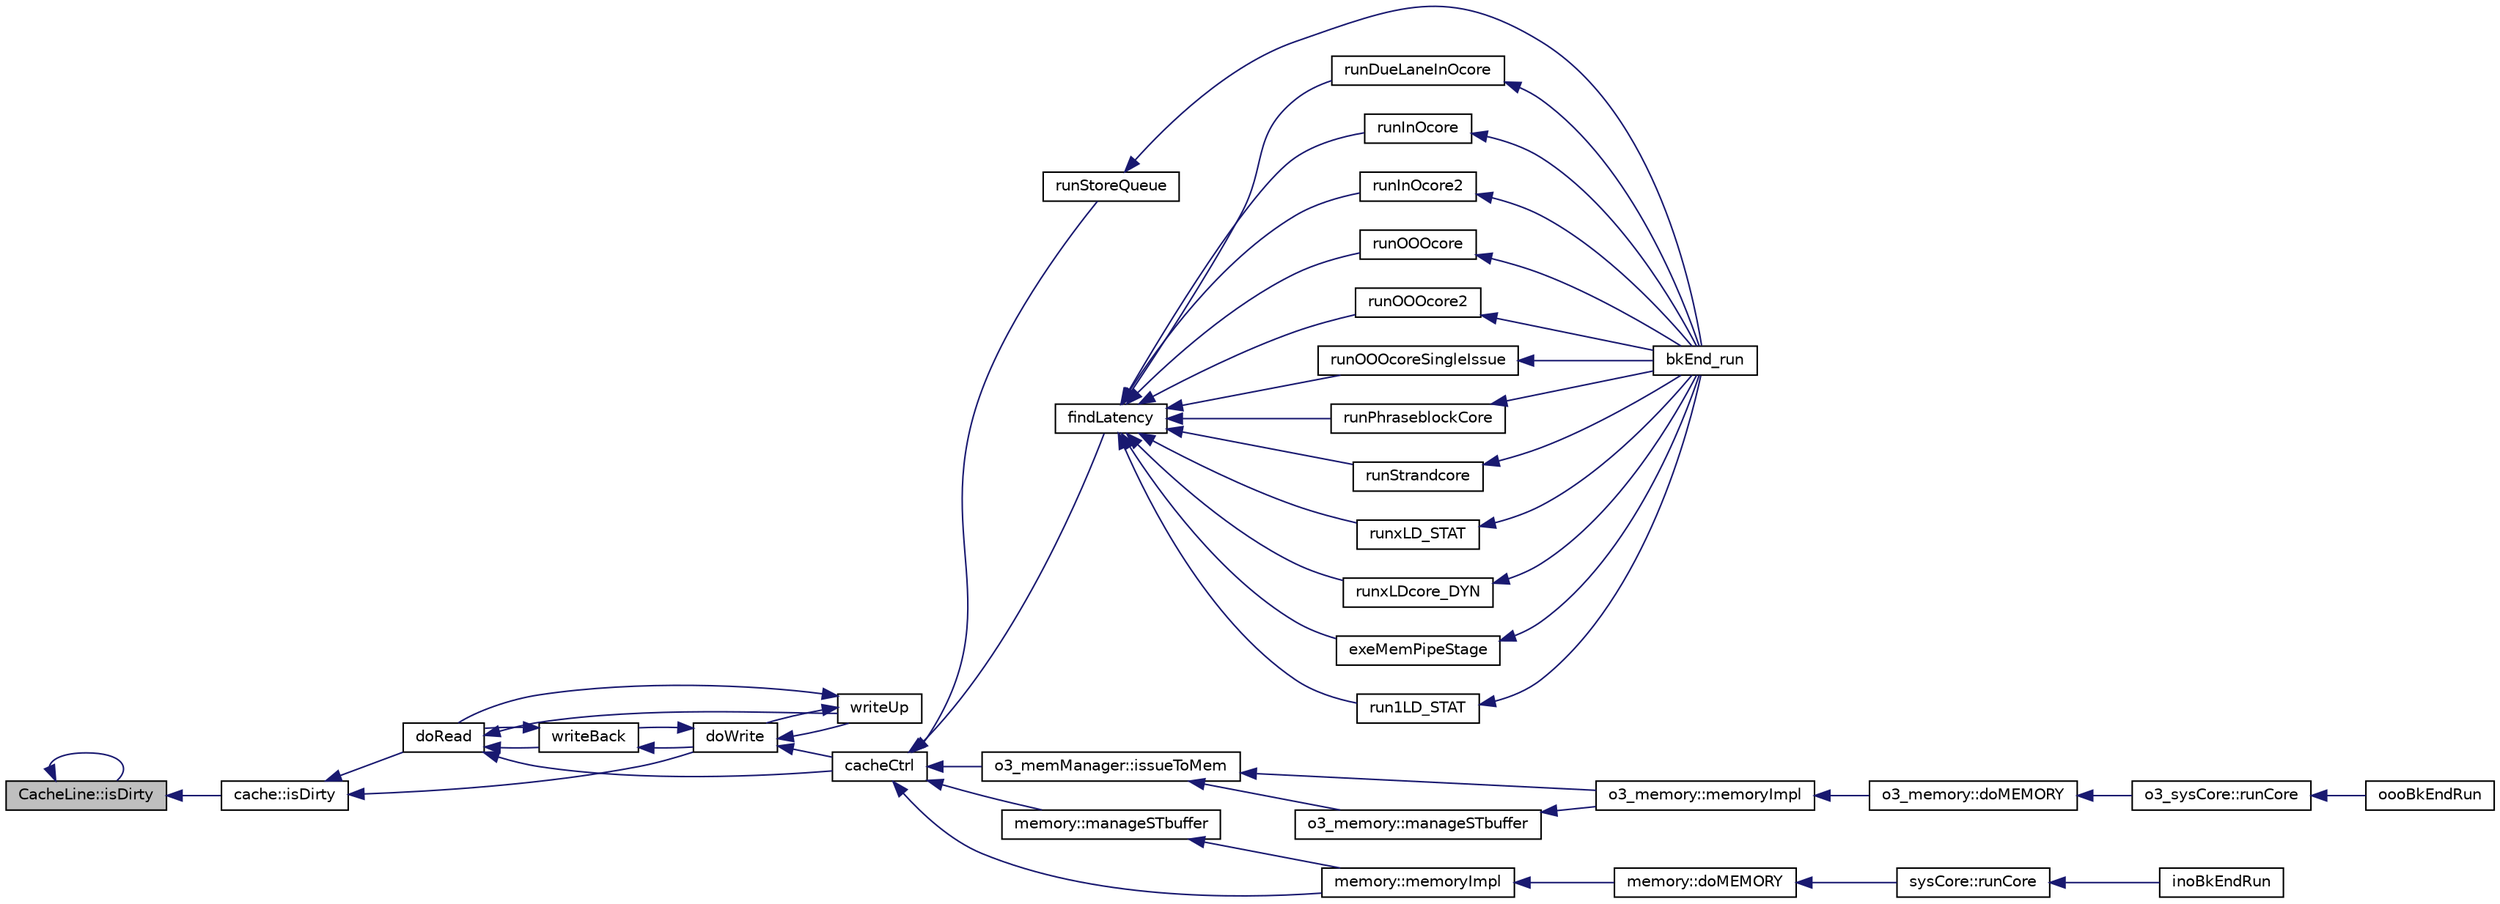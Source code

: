 digraph G
{
  edge [fontname="Helvetica",fontsize="10",labelfontname="Helvetica",labelfontsize="10"];
  node [fontname="Helvetica",fontsize="10",shape=record];
  rankdir=LR;
  Node1 [label="CacheLine::isDirty",height=0.2,width=0.4,color="black", fillcolor="grey75", style="filled" fontcolor="black"];
  Node1 -> Node1 [dir=back,color="midnightblue",fontsize="10",style="solid",fontname="Helvetica"];
  Node1 -> Node2 [dir=back,color="midnightblue",fontsize="10",style="solid",fontname="Helvetica"];
  Node2 [label="cache::isDirty",height=0.2,width=0.4,color="black", fillcolor="white", style="filled",URL="$classcache.html#ab1edc7f06068472ac043cbd293ae83ea"];
  Node2 -> Node3 [dir=back,color="midnightblue",fontsize="10",style="solid",fontname="Helvetica"];
  Node3 [label="doRead",height=0.2,width=0.4,color="black", fillcolor="white", style="filled",URL="$cacheCtrl_8h.html#aca22aa31c1e2231d94dea96de677955a"];
  Node3 -> Node4 [dir=back,color="midnightblue",fontsize="10",style="solid",fontname="Helvetica"];
  Node4 [label="cacheCtrl",height=0.2,width=0.4,color="black", fillcolor="white", style="filled",URL="$cacheCtrl_8h.html#a647b95d4a9cb0f09d95d2adfaf25e1d7"];
  Node4 -> Node5 [dir=back,color="midnightblue",fontsize="10",style="solid",fontname="Helvetica"];
  Node5 [label="findLatency",height=0.2,width=0.4,color="black", fillcolor="white", style="filled",URL="$bkEnd_8cpp.html#a425e040d7cdd063c48e543f19d61d29e"];
  Node5 -> Node6 [dir=back,color="midnightblue",fontsize="10",style="solid",fontname="Helvetica"];
  Node6 [label="exeMemPipeStage",height=0.2,width=0.4,color="black", fillcolor="white", style="filled",URL="$bkEnd_8cpp.html#a184a478d12000544a380c7aa50a9894d"];
  Node6 -> Node7 [dir=back,color="midnightblue",fontsize="10",style="solid",fontname="Helvetica"];
  Node7 [label="bkEnd_run",height=0.2,width=0.4,color="black", fillcolor="white", style="filled",URL="$bkEnd_8h.html#a0de885ce07273f37e162ecb0e63ec95d"];
  Node5 -> Node8 [dir=back,color="midnightblue",fontsize="10",style="solid",fontname="Helvetica"];
  Node8 [label="run1LD_STAT",height=0.2,width=0.4,color="black", fillcolor="white", style="filled",URL="$bkEnd_8cpp.html#a97c39e40275c8b88452f484247c641e6"];
  Node8 -> Node7 [dir=back,color="midnightblue",fontsize="10",style="solid",fontname="Helvetica"];
  Node5 -> Node9 [dir=back,color="midnightblue",fontsize="10",style="solid",fontname="Helvetica"];
  Node9 [label="runDueLaneInOcore",height=0.2,width=0.4,color="black", fillcolor="white", style="filled",URL="$bkEnd_8cpp.html#ace2244168da67b24c25de5eeb8e324e7"];
  Node9 -> Node7 [dir=back,color="midnightblue",fontsize="10",style="solid",fontname="Helvetica"];
  Node5 -> Node10 [dir=back,color="midnightblue",fontsize="10",style="solid",fontname="Helvetica"];
  Node10 [label="runInOcore",height=0.2,width=0.4,color="black", fillcolor="white", style="filled",URL="$bkEnd_8cpp.html#a08f23b53db9ac916db6ee3b82c8a80a9"];
  Node10 -> Node7 [dir=back,color="midnightblue",fontsize="10",style="solid",fontname="Helvetica"];
  Node5 -> Node11 [dir=back,color="midnightblue",fontsize="10",style="solid",fontname="Helvetica"];
  Node11 [label="runInOcore2",height=0.2,width=0.4,color="black", fillcolor="white", style="filled",URL="$bkEnd_8cpp.html#ac12de6e25fc3f32a278fbc174b77bcf8"];
  Node11 -> Node7 [dir=back,color="midnightblue",fontsize="10",style="solid",fontname="Helvetica"];
  Node5 -> Node12 [dir=back,color="midnightblue",fontsize="10",style="solid",fontname="Helvetica"];
  Node12 [label="runOOOcore",height=0.2,width=0.4,color="black", fillcolor="white", style="filled",URL="$bkEnd_8cpp.html#a0048e706dd30cad67418041c870d1850"];
  Node12 -> Node7 [dir=back,color="midnightblue",fontsize="10",style="solid",fontname="Helvetica"];
  Node5 -> Node13 [dir=back,color="midnightblue",fontsize="10",style="solid",fontname="Helvetica"];
  Node13 [label="runOOOcore2",height=0.2,width=0.4,color="black", fillcolor="white", style="filled",URL="$bkEnd_8cpp.html#a1e86a57f718ccc5c785cb2f69e4eb150"];
  Node13 -> Node7 [dir=back,color="midnightblue",fontsize="10",style="solid",fontname="Helvetica"];
  Node5 -> Node14 [dir=back,color="midnightblue",fontsize="10",style="solid",fontname="Helvetica"];
  Node14 [label="runOOOcoreSingleIssue",height=0.2,width=0.4,color="black", fillcolor="white", style="filled",URL="$bkEnd_8cpp.html#a10447d26aeb9ab403590f64c71683174"];
  Node14 -> Node7 [dir=back,color="midnightblue",fontsize="10",style="solid",fontname="Helvetica"];
  Node5 -> Node15 [dir=back,color="midnightblue",fontsize="10",style="solid",fontname="Helvetica"];
  Node15 [label="runPhraseblockCore",height=0.2,width=0.4,color="black", fillcolor="white", style="filled",URL="$bkEnd_8cpp.html#a6ce7251cbd93290a7c6774649b96b166"];
  Node15 -> Node7 [dir=back,color="midnightblue",fontsize="10",style="solid",fontname="Helvetica"];
  Node5 -> Node16 [dir=back,color="midnightblue",fontsize="10",style="solid",fontname="Helvetica"];
  Node16 [label="runStrandcore",height=0.2,width=0.4,color="black", fillcolor="white", style="filled",URL="$bkEnd_8cpp.html#a72051851d4c12247aaab4ed481b9c2d1"];
  Node16 -> Node7 [dir=back,color="midnightblue",fontsize="10",style="solid",fontname="Helvetica"];
  Node5 -> Node17 [dir=back,color="midnightblue",fontsize="10",style="solid",fontname="Helvetica"];
  Node17 [label="runxLD_STAT",height=0.2,width=0.4,color="black", fillcolor="white", style="filled",URL="$bkEnd_8cpp.html#a63d6bd6a56d403ccb003d08d98681a3b"];
  Node17 -> Node7 [dir=back,color="midnightblue",fontsize="10",style="solid",fontname="Helvetica"];
  Node5 -> Node18 [dir=back,color="midnightblue",fontsize="10",style="solid",fontname="Helvetica"];
  Node18 [label="runxLDcore_DYN",height=0.2,width=0.4,color="black", fillcolor="white", style="filled",URL="$bkEnd_8cpp.html#a00dd14f5dbcba28599ade0a3d5c47091"];
  Node18 -> Node7 [dir=back,color="midnightblue",fontsize="10",style="solid",fontname="Helvetica"];
  Node4 -> Node19 [dir=back,color="midnightblue",fontsize="10",style="solid",fontname="Helvetica"];
  Node19 [label="o3_memManager::issueToMem",height=0.2,width=0.4,color="black", fillcolor="white", style="filled",URL="$classo3__memManager.html#a9e44a6173a6b099fa6e7644960aac5cf"];
  Node19 -> Node20 [dir=back,color="midnightblue",fontsize="10",style="solid",fontname="Helvetica"];
  Node20 [label="o3_memory::manageSTbuffer",height=0.2,width=0.4,color="black", fillcolor="white", style="filled",URL="$classo3__memory.html#a91a7367c72346b355709afddef9296bf"];
  Node20 -> Node21 [dir=back,color="midnightblue",fontsize="10",style="solid",fontname="Helvetica"];
  Node21 [label="o3_memory::memoryImpl",height=0.2,width=0.4,color="black", fillcolor="white", style="filled",URL="$classo3__memory.html#ad44b31e95afd6e63f85401be8e58318d"];
  Node21 -> Node22 [dir=back,color="midnightblue",fontsize="10",style="solid",fontname="Helvetica"];
  Node22 [label="o3_memory::doMEMORY",height=0.2,width=0.4,color="black", fillcolor="white", style="filled",URL="$classo3__memory.html#a14fb30065edbb1758d0e4c9ac3f92433"];
  Node22 -> Node23 [dir=back,color="midnightblue",fontsize="10",style="solid",fontname="Helvetica"];
  Node23 [label="o3_sysCore::runCore",height=0.2,width=0.4,color="black", fillcolor="white", style="filled",URL="$classo3__sysCore.html#ab97edaa7f8ea74d7315b71d7d03a736c"];
  Node23 -> Node24 [dir=back,color="midnightblue",fontsize="10",style="solid",fontname="Helvetica"];
  Node24 [label="oooBkEndRun",height=0.2,width=0.4,color="black", fillcolor="white", style="filled",URL="$oooBkEnd_8h.html#aaa2cf7fe88073cf54894d48f17271d93"];
  Node19 -> Node21 [dir=back,color="midnightblue",fontsize="10",style="solid",fontname="Helvetica"];
  Node4 -> Node25 [dir=back,color="midnightblue",fontsize="10",style="solid",fontname="Helvetica"];
  Node25 [label="memory::manageSTbuffer",height=0.2,width=0.4,color="black", fillcolor="white", style="filled",URL="$classmemory.html#a43b452151bf034cd654a711b21078097"];
  Node25 -> Node26 [dir=back,color="midnightblue",fontsize="10",style="solid",fontname="Helvetica"];
  Node26 [label="memory::memoryImpl",height=0.2,width=0.4,color="black", fillcolor="white", style="filled",URL="$classmemory.html#a3c2b4025c057acb762cc6630f324d3dc"];
  Node26 -> Node27 [dir=back,color="midnightblue",fontsize="10",style="solid",fontname="Helvetica"];
  Node27 [label="memory::doMEMORY",height=0.2,width=0.4,color="black", fillcolor="white", style="filled",URL="$classmemory.html#ae667b5ac087faff10a52913146d6b627"];
  Node27 -> Node28 [dir=back,color="midnightblue",fontsize="10",style="solid",fontname="Helvetica"];
  Node28 [label="sysCore::runCore",height=0.2,width=0.4,color="black", fillcolor="white", style="filled",URL="$classsysCore.html#a329e1539dcc7da668fb0d6237368922f"];
  Node28 -> Node29 [dir=back,color="midnightblue",fontsize="10",style="solid",fontname="Helvetica"];
  Node29 [label="inoBkEndRun",height=0.2,width=0.4,color="black", fillcolor="white", style="filled",URL="$inoBkEnd_8h.html#a7f7897adf2514facd31db95c4b90314d"];
  Node4 -> Node26 [dir=back,color="midnightblue",fontsize="10",style="solid",fontname="Helvetica"];
  Node4 -> Node30 [dir=back,color="midnightblue",fontsize="10",style="solid",fontname="Helvetica"];
  Node30 [label="runStoreQueue",height=0.2,width=0.4,color="black", fillcolor="white", style="filled",URL="$bkEnd_8cpp.html#aeb3bb6faa3048d5856d06e6205cc3248"];
  Node30 -> Node7 [dir=back,color="midnightblue",fontsize="10",style="solid",fontname="Helvetica"];
  Node3 -> Node31 [dir=back,color="midnightblue",fontsize="10",style="solid",fontname="Helvetica"];
  Node31 [label="writeBack",height=0.2,width=0.4,color="black", fillcolor="white", style="filled",URL="$cacheCtrl_8h.html#a3c95fb18f45bc2704ececadb8e7a3200"];
  Node31 -> Node3 [dir=back,color="midnightblue",fontsize="10",style="solid",fontname="Helvetica"];
  Node31 -> Node32 [dir=back,color="midnightblue",fontsize="10",style="solid",fontname="Helvetica"];
  Node32 [label="doWrite",height=0.2,width=0.4,color="black", fillcolor="white", style="filled",URL="$cacheCtrl_8h.html#a940d1bcbe86e71d64bd1eede69d55324"];
  Node32 -> Node4 [dir=back,color="midnightblue",fontsize="10",style="solid",fontname="Helvetica"];
  Node32 -> Node31 [dir=back,color="midnightblue",fontsize="10",style="solid",fontname="Helvetica"];
  Node32 -> Node33 [dir=back,color="midnightblue",fontsize="10",style="solid",fontname="Helvetica"];
  Node33 [label="writeUp",height=0.2,width=0.4,color="black", fillcolor="white", style="filled",URL="$cacheCtrl_8cpp.html#a2b7fac6feef0a70c72a45d493088b270"];
  Node33 -> Node3 [dir=back,color="midnightblue",fontsize="10",style="solid",fontname="Helvetica"];
  Node33 -> Node32 [dir=back,color="midnightblue",fontsize="10",style="solid",fontname="Helvetica"];
  Node3 -> Node33 [dir=back,color="midnightblue",fontsize="10",style="solid",fontname="Helvetica"];
  Node2 -> Node32 [dir=back,color="midnightblue",fontsize="10",style="solid",fontname="Helvetica"];
}
